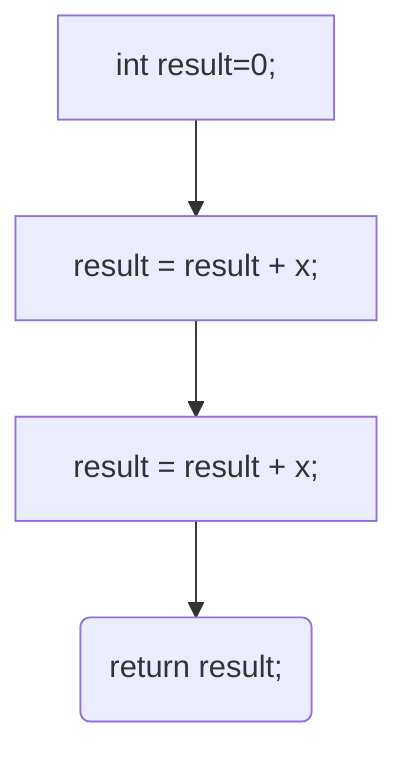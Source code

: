 graph TD
    A["int result=0;"]          --> B
    B["result = result + x;"]   --> C
    C["result = result + x;"]   --> D
    D("return result;")